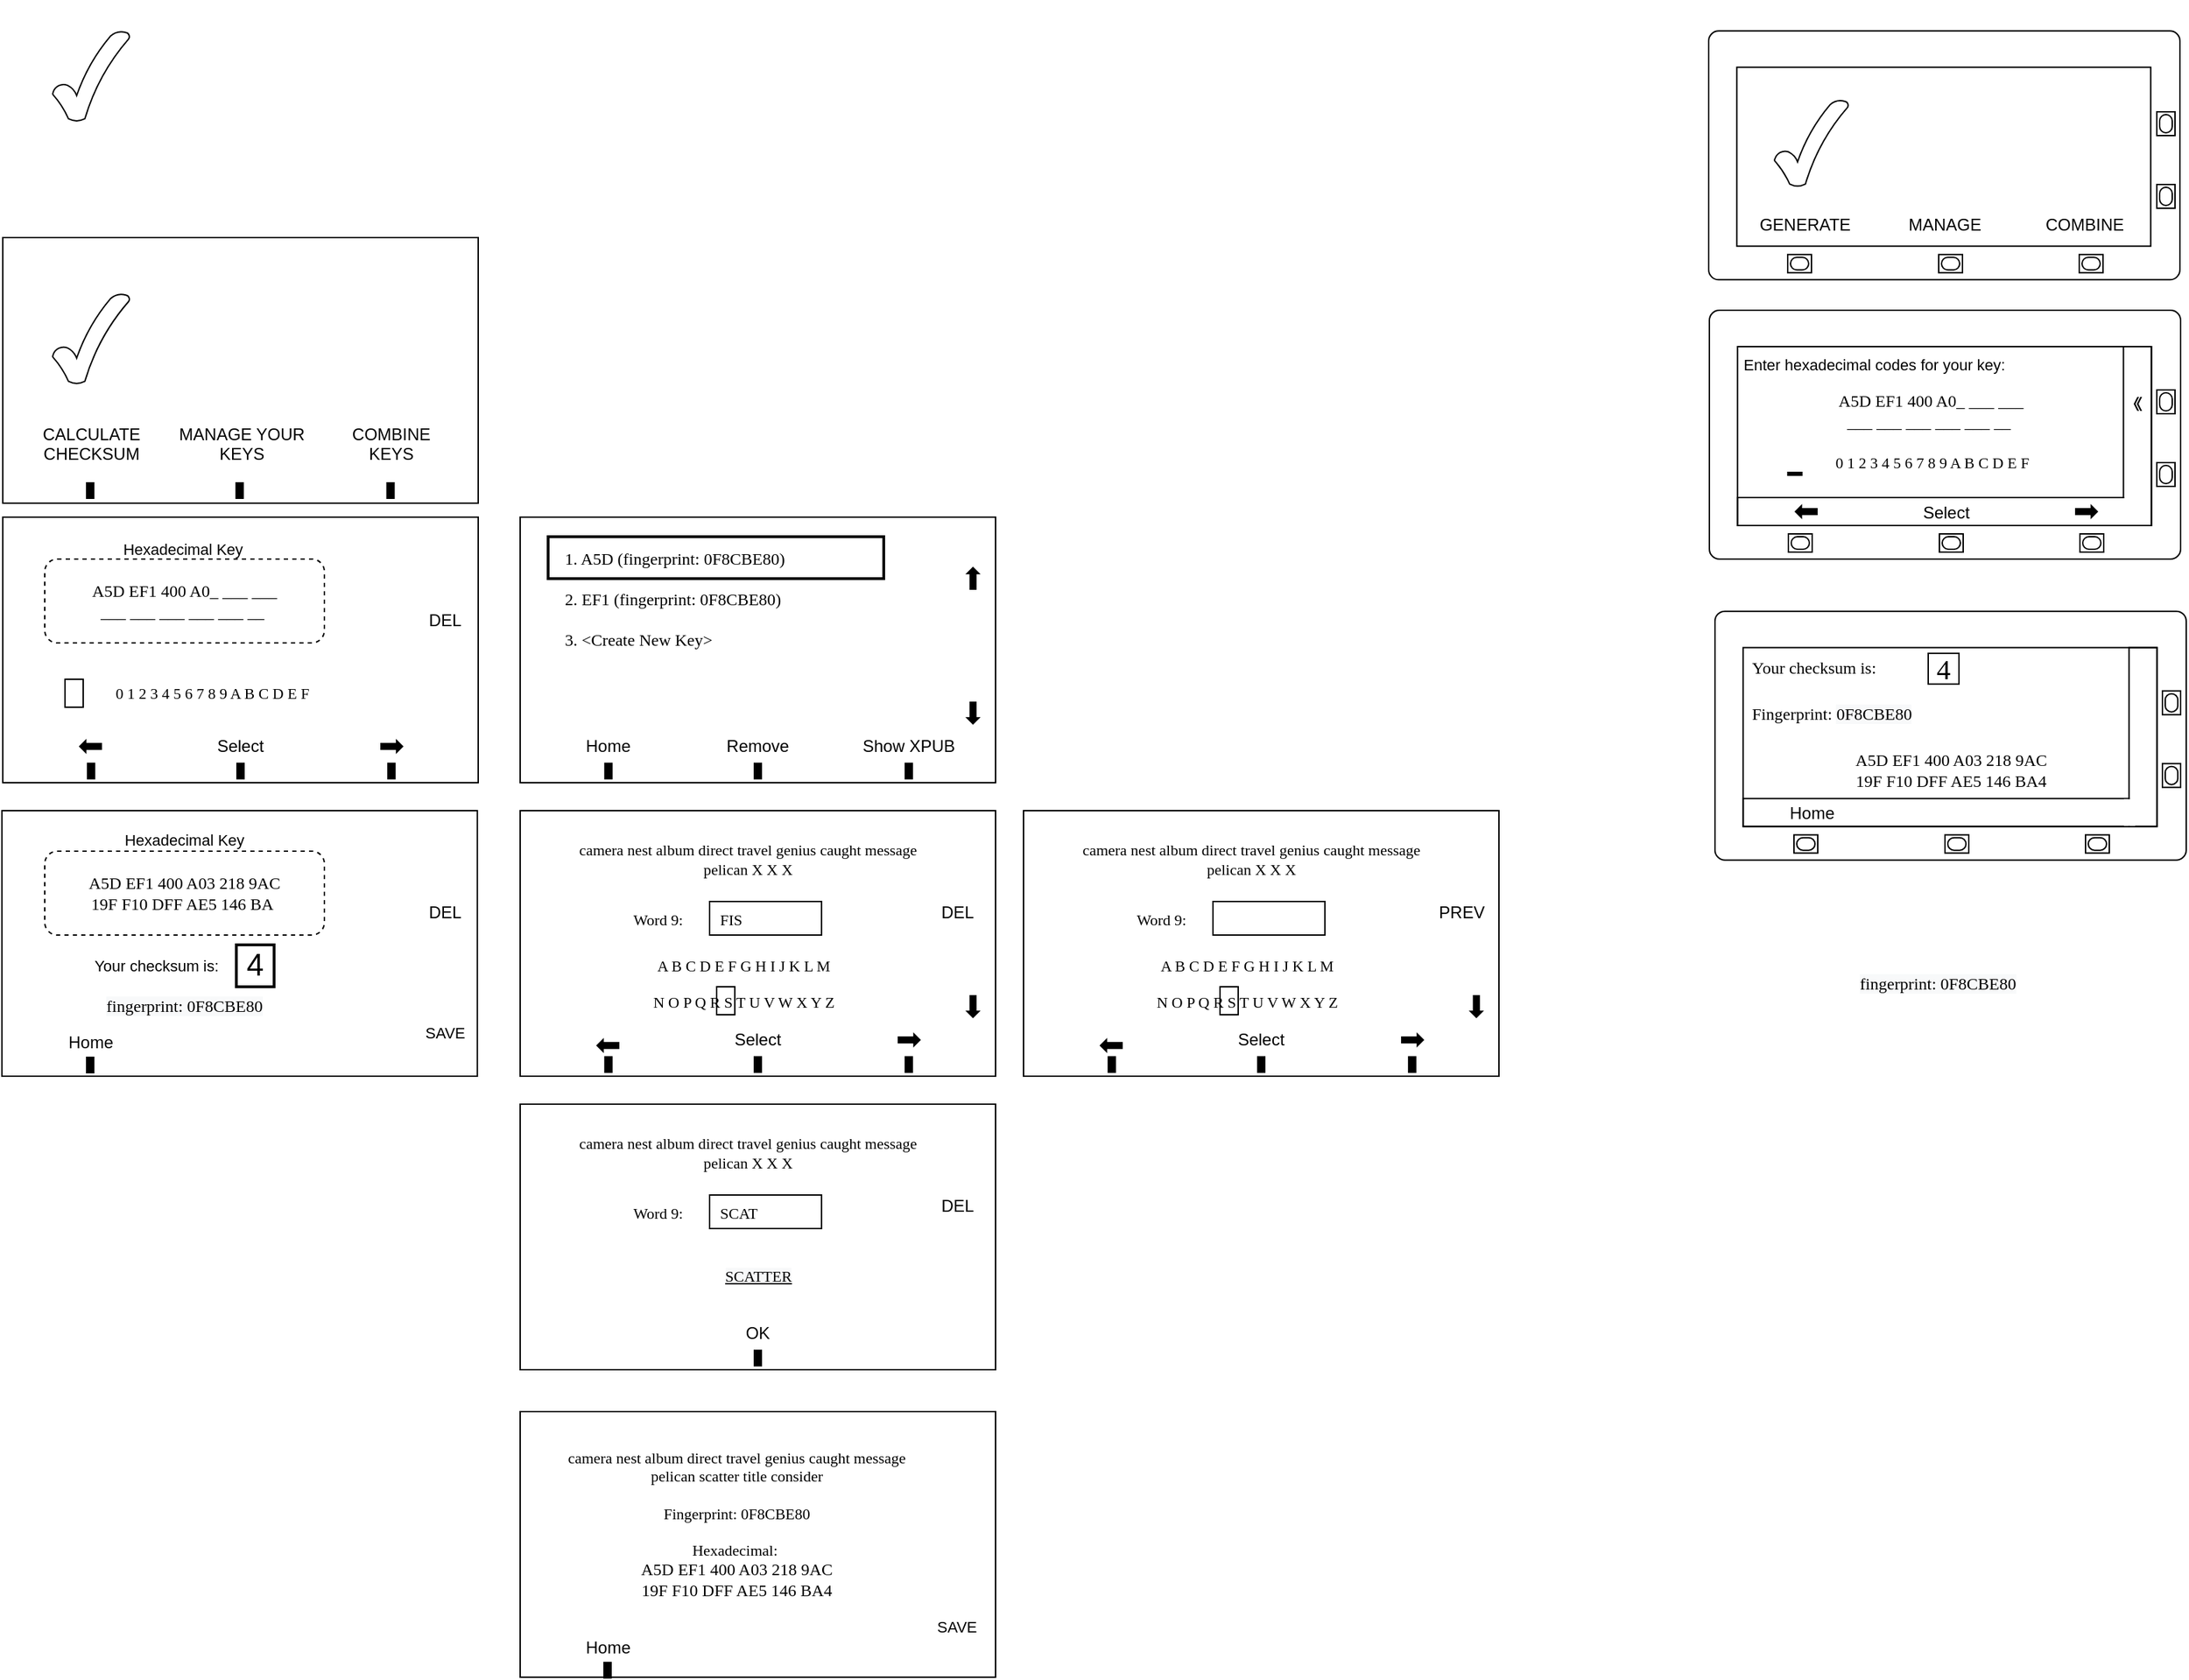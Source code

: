 <mxfile version="20.7.4" type="device"><diagram id="pQ3Oose6kuO3oIutG2Ip" name="Page-1"><mxGraphModel dx="1857" dy="1008" grid="1" gridSize="10" guides="1" tooltips="1" connect="1" arrows="1" fold="1" page="1" pageScale="1" pageWidth="583" pageHeight="827" math="0" shadow="0"><root><mxCell id="0"/><mxCell id="1" parent="0"/><mxCell id="To6Px1X_z_KQ3LCEp0oo-20" value="" style="rounded=1;whiteSpace=wrap;html=1;arcSize=4;" vertex="1" parent="1"><mxGeometry x="1280" y="32.14" width="337" height="178" as="geometry"/></mxCell><mxCell id="6KhDmPWLTsTapSG1UVUH-1" value="" style="rounded=0;whiteSpace=wrap;html=1;" parent="1" vertex="1"><mxGeometry x="60" y="180" width="340" height="190" as="geometry"/></mxCell><mxCell id="6KhDmPWLTsTapSG1UVUH-2" value="CALCULATE&lt;br&gt;CHECKSUM" style="shape=image;html=1;verticalAlign=top;verticalLabelPosition=bottom;labelBackgroundColor=#ffffff;imageAspect=0;aspect=fixed;image=https://cdn0.iconfinder.com/data/icons/evericons-24px-vol-2/24/hash-128.png" parent="1" vertex="1"><mxGeometry x="68.64" y="197.86" width="109" height="109" as="geometry"/></mxCell><mxCell id="6KhDmPWLTsTapSG1UVUH-3" value="" style="verticalLabelPosition=bottom;verticalAlign=top;html=1;shape=mxgraph.basic.tick" parent="1" vertex="1"><mxGeometry x="95.64" y="220" width="55" height="64.71" as="geometry"/></mxCell><mxCell id="6KhDmPWLTsTapSG1UVUH-7" value="MANAGE YOUR&#10;KEYS" style="shape=image;verticalLabelPosition=bottom;labelBackgroundColor=default;verticalAlign=top;aspect=fixed;imageAspect=0;image=https://vectorified.com/image/key-icon-vector-16.jpg;" parent="1" vertex="1"><mxGeometry x="177.64" y="200" width="106.86" height="106.86" as="geometry"/></mxCell><mxCell id="6KhDmPWLTsTapSG1UVUH-10" value="COMBINE&#10;KEYS" style="shape=image;verticalLabelPosition=bottom;labelBackgroundColor=default;verticalAlign=top;aspect=fixed;imageAspect=0;image=https://static.thenounproject.com/png/156599-200.png;clipPath=inset(3% 5.5% 7.5% 5%);" parent="1" vertex="1"><mxGeometry x="284.5" y="200" width="106.86" height="106.86" as="geometry"/></mxCell><mxCell id="6KhDmPWLTsTapSG1UVUH-13" value="" style="rounded=0;whiteSpace=wrap;html=1;" parent="1" vertex="1"><mxGeometry x="60" y="380" width="340" height="190" as="geometry"/></mxCell><mxCell id="6KhDmPWLTsTapSG1UVUH-18" value="A5D EF1 400 A0_ ___ ___ &lt;br style=&quot;font-size: 12px;&quot;&gt;___ ___ ___ ___ ___ __&amp;nbsp;" style="text;html=1;strokeColor=none;fillColor=none;align=center;verticalAlign=middle;whiteSpace=wrap;rounded=0;fontFamily=Roboto Mono;fontSource=https%3A%2F%2Ffonts.googleapis.com%2Fcss%3Ffamily%3DRoboto%2BMono;fontSize=12;" parent="1" vertex="1"><mxGeometry x="60" y="420" width="260" height="40" as="geometry"/></mxCell><mxCell id="6KhDmPWLTsTapSG1UVUH-19" value="Select" style="text;html=1;strokeColor=none;fillColor=none;align=center;verticalAlign=middle;whiteSpace=wrap;rounded=0;" parent="1" vertex="1"><mxGeometry x="210" y="536" width="40" height="16.67" as="geometry"/></mxCell><mxCell id="6KhDmPWLTsTapSG1UVUH-20" value="⬅" style="text;html=1;strokeColor=none;fillColor=none;align=center;verticalAlign=middle;whiteSpace=wrap;rounded=0;fontSize=22;" parent="1" vertex="1"><mxGeometry x="103.14" y="536" width="40" height="16.67" as="geometry"/></mxCell><mxCell id="6KhDmPWLTsTapSG1UVUH-21" value="&lt;span style=&quot;font-size: 22px;&quot;&gt;➡&lt;/span&gt;" style="text;html=1;strokeColor=none;fillColor=none;align=center;verticalAlign=middle;whiteSpace=wrap;rounded=0;fontSize=22;" parent="1" vertex="1"><mxGeometry x="317.93" y="536" width="40" height="16.67" as="geometry"/></mxCell><mxCell id="6KhDmPWLTsTapSG1UVUH-24" value="0 1 2 3 4 5 6 7 8 9 A B C D E F" style="text;html=1;strokeColor=none;fillColor=none;align=center;verticalAlign=middle;whiteSpace=wrap;rounded=0;fontFamily=Roboto Mono;fontSource=https%3A%2F%2Ffonts.googleapis.com%2Fcss%3Ffamily%3DRoboto%2BMono;fontSize=11;fillStyle=auto;glass=0;shadow=0;sketch=0;" parent="1" vertex="1"><mxGeometry x="60" y="490.51" width="300" height="30" as="geometry"/></mxCell><mxCell id="6KhDmPWLTsTapSG1UVUH-27" value="DEL" style="shape=image;verticalLabelPosition=bottom;labelBackgroundColor=default;verticalAlign=top;aspect=fixed;imageAspect=0;image=https://cdn.onlinewebfonts.com/svg/img_403494.png;" parent="1" vertex="1"><mxGeometry x="361.36" y="420" width="30" height="20.02" as="geometry"/></mxCell><mxCell id="6KhDmPWLTsTapSG1UVUH-35" value="" style="rounded=0;whiteSpace=wrap;html=1;fontFamily=Helvetica;fontSize=12;fillColor=none;" parent="1" vertex="1"><mxGeometry x="104.5" y="496" width="13" height="20" as="geometry"/></mxCell><mxCell id="6KhDmPWLTsTapSG1UVUH-37" value="" style="rounded=1;whiteSpace=wrap;html=1;shadow=0;glass=0;sketch=0;fillStyle=auto;strokeColor=default;fontFamily=Helvetica;fontSize=12;fillColor=none;dashed=1;" parent="1" vertex="1"><mxGeometry x="90" y="410" width="200" height="60" as="geometry"/></mxCell><mxCell id="6KhDmPWLTsTapSG1UVUH-40" value="" style="rounded=0;whiteSpace=wrap;html=1;shadow=0;glass=0;sketch=0;fillStyle=auto;strokeColor=default;strokeWidth=2;fontFamily=Helvetica;fontSize=12;fillColor=#000000;" parent="1" vertex="1"><mxGeometry x="121.14" y="556.67" width="4" height="10" as="geometry"/></mxCell><mxCell id="6KhDmPWLTsTapSG1UVUH-41" value="" style="rounded=0;whiteSpace=wrap;html=1;shadow=0;glass=0;sketch=0;fillStyle=auto;strokeColor=default;strokeWidth=2;fontFamily=Helvetica;fontSize=12;fillColor=#000000;" parent="1" vertex="1"><mxGeometry x="228" y="556.67" width="4" height="10" as="geometry"/></mxCell><mxCell id="6KhDmPWLTsTapSG1UVUH-42" value="" style="rounded=0;whiteSpace=wrap;html=1;shadow=0;glass=0;sketch=0;fillStyle=auto;strokeColor=default;strokeWidth=2;fontFamily=Helvetica;fontSize=12;fillColor=#000000;" parent="1" vertex="1"><mxGeometry x="335.93" y="556.67" width="4" height="10" as="geometry"/></mxCell><mxCell id="6KhDmPWLTsTapSG1UVUH-43" value="" style="rounded=0;whiteSpace=wrap;html=1;shadow=0;glass=0;sketch=0;fillStyle=auto;strokeColor=default;strokeWidth=2;fontFamily=Helvetica;fontSize=12;fillColor=#000000;" parent="1" vertex="1"><mxGeometry x="120.5" y="356" width="4" height="10" as="geometry"/></mxCell><mxCell id="6KhDmPWLTsTapSG1UVUH-44" value="" style="rounded=0;whiteSpace=wrap;html=1;shadow=0;glass=0;sketch=0;fillStyle=auto;strokeColor=default;strokeWidth=2;fontFamily=Helvetica;fontSize=12;fillColor=#000000;" parent="1" vertex="1"><mxGeometry x="227.36" y="356" width="4" height="10" as="geometry"/></mxCell><mxCell id="6KhDmPWLTsTapSG1UVUH-45" value="" style="rounded=0;whiteSpace=wrap;html=1;shadow=0;glass=0;sketch=0;fillStyle=auto;strokeColor=default;strokeWidth=2;fontFamily=Helvetica;fontSize=12;fillColor=#000000;" parent="1" vertex="1"><mxGeometry x="335.29" y="356" width="4" height="10" as="geometry"/></mxCell><mxCell id="6KhDmPWLTsTapSG1UVUH-46" value="" style="rounded=0;whiteSpace=wrap;html=1;container=0;" parent="1" vertex="1"><mxGeometry x="59.36" y="590" width="340" height="190" as="geometry"/></mxCell><mxCell id="6KhDmPWLTsTapSG1UVUH-47" value="A5D EF1 400 A03 218 9AC&lt;br style=&quot;font-size: 12px;&quot;&gt;19F F10 DFF AE5 146 BA&amp;nbsp;" style="text;html=1;strokeColor=none;fillColor=none;align=center;verticalAlign=middle;whiteSpace=wrap;rounded=0;fontFamily=Roboto Mono;fontSource=https%3A%2F%2Ffonts.googleapis.com%2Fcss%3Ffamily%3DRoboto%2BMono;fontSize=12;" parent="1" vertex="1"><mxGeometry x="60" y="629" width="260" height="40" as="geometry"/></mxCell><mxCell id="6KhDmPWLTsTapSG1UVUH-54" value="" style="rounded=1;whiteSpace=wrap;html=1;shadow=0;glass=0;sketch=0;fillStyle=auto;strokeColor=default;fontFamily=Helvetica;fontSize=12;fillColor=none;dashed=1;" parent="1" vertex="1"><mxGeometry x="90" y="619" width="200" height="60" as="geometry"/></mxCell><mxCell id="6KhDmPWLTsTapSG1UVUH-59" value="Your checksum is:" style="text;html=1;strokeColor=none;fillColor=none;align=center;verticalAlign=middle;whiteSpace=wrap;rounded=0;shadow=0;glass=0;sketch=0;fillStyle=auto;strokeWidth=2;fontFamily=Helvetica;fontSize=11;" parent="1" vertex="1"><mxGeometry x="117.18" y="687.5" width="105.5" height="27" as="geometry"/></mxCell><mxCell id="6KhDmPWLTsTapSG1UVUH-60" value="4" style="text;html=1;strokeColor=default;fillColor=none;align=center;verticalAlign=middle;whiteSpace=wrap;rounded=0;shadow=0;glass=0;sketch=0;fillStyle=auto;strokeWidth=2;fontFamily=Helvetica;fontSize=22;labelBorderColor=none;" parent="1" vertex="1"><mxGeometry x="227.04" y="686" width="27" height="30" as="geometry"/></mxCell><mxCell id="6KhDmPWLTsTapSG1UVUH-61" value="Hexadecimal Key" style="text;html=1;strokeColor=none;fillColor=none;align=center;verticalAlign=middle;whiteSpace=wrap;rounded=0;shadow=0;glass=0;labelBorderColor=none;sketch=0;fillStyle=auto;strokeWidth=2;fontFamily=Helvetica;fontSize=11;" parent="1" vertex="1"><mxGeometry x="117.18" y="392" width="144.36" height="22" as="geometry"/></mxCell><mxCell id="6KhDmPWLTsTapSG1UVUH-62" value="Hexadecimal Key" style="text;html=1;strokeColor=none;fillColor=none;align=center;verticalAlign=middle;whiteSpace=wrap;rounded=0;shadow=0;glass=0;labelBorderColor=none;sketch=0;fillStyle=auto;strokeWidth=2;fontFamily=Helvetica;fontSize=11;" parent="1" vertex="1"><mxGeometry x="117.82" y="600" width="144.36" height="22" as="geometry"/></mxCell><mxCell id="6KhDmPWLTsTapSG1UVUH-65" value="DEL" style="shape=image;verticalLabelPosition=bottom;labelBackgroundColor=default;verticalAlign=top;aspect=fixed;imageAspect=0;image=https://cdn.onlinewebfonts.com/svg/img_403494.png;" parent="1" vertex="1"><mxGeometry x="361.36" y="629" width="30" height="20.02" as="geometry"/></mxCell><mxCell id="6KhDmPWLTsTapSG1UVUH-66" value="SAVE" style="shape=image;html=1;verticalAlign=top;verticalLabelPosition=bottom;labelBackgroundColor=#ffffff;imageAspect=0;aspect=fixed;image=https://cdn1.iconfinder.com/data/icons/ionicons-outline-vol-2/512/save-outline-128.png;shadow=0;fontFamily=Helvetica;fontSize=11;fontColor=default;align=center;strokeColor=#000000;strokeWidth=2;fillColor=none;sketch=0;fillStyle=auto;" parent="1" vertex="1"><mxGeometry x="360" y="705" width="31.36" height="31.36" as="geometry"/></mxCell><mxCell id="6KhDmPWLTsTapSG1UVUH-67" value="" style="rounded=0;whiteSpace=wrap;html=1;" parent="1" vertex="1"><mxGeometry x="430" y="380" width="340" height="190" as="geometry"/></mxCell><mxCell id="6KhDmPWLTsTapSG1UVUH-68" value="Remove" style="text;html=1;strokeColor=none;fillColor=none;align=center;verticalAlign=middle;whiteSpace=wrap;rounded=0;" parent="1" vertex="1"><mxGeometry x="580" y="536" width="40" height="16.67" as="geometry"/></mxCell><mxCell id="6KhDmPWLTsTapSG1UVUH-69" value="Home" style="text;html=1;strokeColor=none;fillColor=none;align=center;verticalAlign=middle;whiteSpace=wrap;rounded=0;fontSize=12;" parent="1" vertex="1"><mxGeometry x="473.14" y="536" width="40" height="16.67" as="geometry"/></mxCell><mxCell id="6KhDmPWLTsTapSG1UVUH-70" value="Show XPUB" style="text;html=1;strokeColor=none;fillColor=none;align=center;verticalAlign=bottom;whiteSpace=wrap;rounded=0;fontSize=12;" parent="1" vertex="1"><mxGeometry x="673" y="520" width="70" height="32.67" as="geometry"/></mxCell><mxCell id="6KhDmPWLTsTapSG1UVUH-71" value="" style="rounded=0;whiteSpace=wrap;html=1;shadow=0;glass=0;sketch=0;fillStyle=auto;strokeColor=default;strokeWidth=2;fontFamily=Helvetica;fontSize=12;fillColor=#000000;" parent="1" vertex="1"><mxGeometry x="491.14" y="556.67" width="4" height="10" as="geometry"/></mxCell><mxCell id="6KhDmPWLTsTapSG1UVUH-72" value="" style="rounded=0;whiteSpace=wrap;html=1;shadow=0;glass=0;sketch=0;fillStyle=auto;strokeColor=default;strokeWidth=2;fontFamily=Helvetica;fontSize=12;fillColor=#000000;" parent="1" vertex="1"><mxGeometry x="598" y="556.67" width="4" height="10" as="geometry"/></mxCell><mxCell id="6KhDmPWLTsTapSG1UVUH-73" value="" style="rounded=0;whiteSpace=wrap;html=1;shadow=0;glass=0;sketch=0;fillStyle=auto;strokeColor=default;strokeWidth=2;fontFamily=Helvetica;fontSize=12;fillColor=#000000;" parent="1" vertex="1"><mxGeometry x="705.93" y="556.67" width="4" height="10" as="geometry"/></mxCell><mxCell id="6KhDmPWLTsTapSG1UVUH-74" value="1. A5D (fingerprint: 0F8CBE80)&lt;br&gt;&lt;br&gt;2. EF1 (fingerprint: 0F8CBE80)&lt;br&gt;&lt;br&gt;3. &amp;lt;Create New Key&amp;gt;" style="text;html=1;strokeColor=none;fillColor=none;align=left;verticalAlign=top;whiteSpace=wrap;rounded=0;fontFamily=Roboto Mono;fontSource=https%3A%2F%2Ffonts.googleapis.com%2Fcss%3Ffamily%3DRoboto%2BMono;fontSize=12;" parent="1" vertex="1"><mxGeometry x="460" y="396" width="234.07" height="130" as="geometry"/></mxCell><mxCell id="6KhDmPWLTsTapSG1UVUH-76" value="" style="rounded=0;whiteSpace=wrap;html=1;shadow=0;glass=0;labelBorderColor=none;sketch=0;fillStyle=auto;strokeColor=#000000;strokeWidth=2;fontFamily=Helvetica;fontSize=12;fillColor=none;" parent="1" vertex="1"><mxGeometry x="450" y="394" width="240" height="30" as="geometry"/></mxCell><mxCell id="6KhDmPWLTsTapSG1UVUH-77" value="⬆" style="text;html=1;strokeColor=none;fillColor=none;align=center;verticalAlign=middle;whiteSpace=wrap;rounded=0;fontSize=22;" parent="1" vertex="1"><mxGeometry x="740" y="410.02" width="27.93" height="30" as="geometry"/></mxCell><mxCell id="6KhDmPWLTsTapSG1UVUH-78" value="⬇" style="text;html=1;strokeColor=none;fillColor=none;align=center;verticalAlign=middle;whiteSpace=wrap;rounded=0;fontSize=22;" parent="1" vertex="1"><mxGeometry x="740" y="506" width="27.93" height="30" as="geometry"/></mxCell><mxCell id="6KhDmPWLTsTapSG1UVUH-80" value="" style="rounded=0;whiteSpace=wrap;html=1;shadow=0;glass=0;sketch=0;fillStyle=auto;strokeColor=default;strokeWidth=2;fontFamily=Helvetica;fontSize=12;fillColor=#000000;" parent="1" vertex="1"><mxGeometry x="120.5" y="767" width="4" height="10" as="geometry"/></mxCell><mxCell id="6KhDmPWLTsTapSG1UVUH-81" value="Home" style="text;html=1;strokeColor=none;fillColor=none;align=center;verticalAlign=middle;whiteSpace=wrap;rounded=0;" parent="1" vertex="1"><mxGeometry x="103.14" y="747.33" width="40" height="16.67" as="geometry"/></mxCell><mxCell id="6KhDmPWLTsTapSG1UVUH-86" value="" style="rounded=0;whiteSpace=wrap;html=1;" parent="1" vertex="1"><mxGeometry x="430" y="590" width="340" height="190" as="geometry"/></mxCell><mxCell id="6KhDmPWLTsTapSG1UVUH-87" value="Select" style="text;html=1;strokeColor=none;fillColor=none;align=center;verticalAlign=middle;whiteSpace=wrap;rounded=0;" parent="1" vertex="1"><mxGeometry x="580" y="746" width="40" height="16.67" as="geometry"/></mxCell><mxCell id="6KhDmPWLTsTapSG1UVUH-90" value="" style="rounded=0;whiteSpace=wrap;html=1;shadow=0;glass=0;sketch=0;fillStyle=auto;strokeColor=default;strokeWidth=2;fontFamily=Helvetica;fontSize=12;fillColor=#000000;" parent="1" vertex="1"><mxGeometry x="491.14" y="766.67" width="4" height="10" as="geometry"/></mxCell><mxCell id="6KhDmPWLTsTapSG1UVUH-91" value="" style="rounded=0;whiteSpace=wrap;html=1;shadow=0;glass=0;sketch=0;fillStyle=auto;strokeColor=default;strokeWidth=2;fontFamily=Helvetica;fontSize=12;fillColor=#000000;" parent="1" vertex="1"><mxGeometry x="598" y="766.67" width="4" height="10" as="geometry"/></mxCell><mxCell id="6KhDmPWLTsTapSG1UVUH-92" value="" style="rounded=0;whiteSpace=wrap;html=1;shadow=0;glass=0;sketch=0;fillStyle=auto;strokeColor=default;strokeWidth=2;fontFamily=Helvetica;fontSize=12;fillColor=#000000;" parent="1" vertex="1"><mxGeometry x="705.93" y="766.67" width="4" height="10" as="geometry"/></mxCell><mxCell id="6KhDmPWLTsTapSG1UVUH-96" value="⬇" style="text;html=1;strokeColor=none;fillColor=none;align=center;verticalAlign=middle;whiteSpace=wrap;rounded=0;fontSize=22;" parent="1" vertex="1"><mxGeometry x="740" y="716" width="27.93" height="30" as="geometry"/></mxCell><mxCell id="6KhDmPWLTsTapSG1UVUH-97" value="A B C D E F G H I J K L M&lt;br&gt;&lt;br&gt;N O P Q R S T U V W X Y Z" style="text;html=1;strokeColor=none;fillColor=none;align=center;verticalAlign=middle;whiteSpace=wrap;rounded=0;fontFamily=Roboto Mono;fontSource=https%3A%2F%2Ffonts.googleapis.com%2Fcss%3Ffamily%3DRoboto%2BMono;fontSize=11;fillStyle=auto;glass=0;shadow=0;sketch=0;" parent="1" vertex="1"><mxGeometry x="440" y="699" width="300" height="30" as="geometry"/></mxCell><mxCell id="6KhDmPWLTsTapSG1UVUH-98" value="" style="rounded=0;whiteSpace=wrap;html=1;fontFamily=Helvetica;fontSize=12;fillColor=none;" parent="1" vertex="1"><mxGeometry x="570.53" y="716" width="13" height="20" as="geometry"/></mxCell><mxCell id="6KhDmPWLTsTapSG1UVUH-99" value="⬅" style="text;html=1;strokeColor=none;fillColor=none;align=center;verticalAlign=middle;whiteSpace=wrap;rounded=0;fontSize=22;" parent="1" vertex="1"><mxGeometry x="473.14" y="750" width="40" height="16.67" as="geometry"/></mxCell><mxCell id="6KhDmPWLTsTapSG1UVUH-101" value="&lt;span style=&quot;font-size: 22px;&quot;&gt;➡&lt;/span&gt;" style="text;html=1;strokeColor=none;fillColor=none;align=center;verticalAlign=middle;whiteSpace=wrap;rounded=0;fontSize=22;" parent="1" vertex="1"><mxGeometry x="687.93" y="746" width="40" height="16.67" as="geometry"/></mxCell><mxCell id="6KhDmPWLTsTapSG1UVUH-102" value="Word 9:" style="text;html=1;strokeColor=none;fillColor=none;align=left;verticalAlign=top;whiteSpace=wrap;rounded=0;shadow=0;glass=0;labelBorderColor=none;sketch=0;fillStyle=auto;strokeWidth=2;fontFamily=Roboto Mono;fontSize=11;fontSource=https%3A%2F%2Ffonts.googleapis.com%2Fcss%3Ffamily%3DRoboto%2BMono;" parent="1" vertex="1"><mxGeometry x="508.52" y="655" width="80.07" height="24" as="geometry"/></mxCell><mxCell id="6KhDmPWLTsTapSG1UVUH-105" value="FIS" style="text;html=1;strokeColor=default;fillColor=none;align=left;verticalAlign=top;whiteSpace=wrap;rounded=0;shadow=0;glass=0;labelBorderColor=none;sketch=0;fillStyle=auto;strokeWidth=1;fontFamily=Roboto Mono;fontSize=11;fontSource=https%3A%2F%2Ffonts.googleapis.com%2Fcss%3Ffamily%3DRoboto%2BMono;spacing=2;spacingLeft=6;" parent="1" vertex="1"><mxGeometry x="565.48" y="655" width="80.07" height="24" as="geometry"/></mxCell><mxCell id="6KhDmPWLTsTapSG1UVUH-106" value="camera nest album direct travel genius caught message pelican X X X" style="text;html=1;strokeColor=none;fillColor=none;align=center;verticalAlign=middle;whiteSpace=wrap;rounded=0;shadow=0;glass=0;labelBorderColor=none;sketch=0;fillStyle=auto;strokeWidth=1;fontFamily=Roboto Mono;fontSource=https%3A%2F%2Ffonts.googleapis.com%2Fcss%3Ffamily%3DRoboto%2BMono;fontSize=11;" parent="1" vertex="1"><mxGeometry x="457.93" y="610" width="270" height="30" as="geometry"/></mxCell><mxCell id="6KhDmPWLTsTapSG1UVUH-108" value="DEL" style="shape=image;verticalLabelPosition=bottom;labelBackgroundColor=default;verticalAlign=top;aspect=fixed;imageAspect=0;image=https://cdn.onlinewebfonts.com/svg/img_403494.png;" parent="1" vertex="1"><mxGeometry x="727.93" y="629" width="30" height="20.02" as="geometry"/></mxCell><mxCell id="6KhDmPWLTsTapSG1UVUH-109" value="" style="rounded=0;whiteSpace=wrap;html=1;" parent="1" vertex="1"><mxGeometry x="790" y="590" width="340" height="190" as="geometry"/></mxCell><mxCell id="6KhDmPWLTsTapSG1UVUH-110" value="Select" style="text;html=1;strokeColor=none;fillColor=none;align=center;verticalAlign=middle;whiteSpace=wrap;rounded=0;" parent="1" vertex="1"><mxGeometry x="940" y="746" width="40" height="16.67" as="geometry"/></mxCell><mxCell id="6KhDmPWLTsTapSG1UVUH-111" value="" style="rounded=0;whiteSpace=wrap;html=1;shadow=0;glass=0;sketch=0;fillStyle=auto;strokeColor=default;strokeWidth=2;fontFamily=Helvetica;fontSize=12;fillColor=#000000;" parent="1" vertex="1"><mxGeometry x="851.14" y="766.67" width="4" height="10" as="geometry"/></mxCell><mxCell id="6KhDmPWLTsTapSG1UVUH-112" value="" style="rounded=0;whiteSpace=wrap;html=1;shadow=0;glass=0;sketch=0;fillStyle=auto;strokeColor=default;strokeWidth=2;fontFamily=Helvetica;fontSize=12;fillColor=#000000;" parent="1" vertex="1"><mxGeometry x="958" y="766.67" width="4" height="10" as="geometry"/></mxCell><mxCell id="6KhDmPWLTsTapSG1UVUH-113" value="" style="rounded=0;whiteSpace=wrap;html=1;shadow=0;glass=0;sketch=0;fillStyle=auto;strokeColor=default;strokeWidth=2;fontFamily=Helvetica;fontSize=12;fillColor=#000000;" parent="1" vertex="1"><mxGeometry x="1065.93" y="766.67" width="4" height="10" as="geometry"/></mxCell><mxCell id="6KhDmPWLTsTapSG1UVUH-114" value="⬇" style="text;html=1;strokeColor=none;fillColor=none;align=center;verticalAlign=middle;whiteSpace=wrap;rounded=0;fontSize=22;" parent="1" vertex="1"><mxGeometry x="1100" y="716" width="27.93" height="30" as="geometry"/></mxCell><mxCell id="6KhDmPWLTsTapSG1UVUH-115" value="A B C D E F G H I J K L M&lt;br&gt;&lt;br&gt;N O P Q R S T U V W X Y Z" style="text;html=1;strokeColor=none;fillColor=none;align=center;verticalAlign=middle;whiteSpace=wrap;rounded=0;fontFamily=Roboto Mono;fontSource=https%3A%2F%2Ffonts.googleapis.com%2Fcss%3Ffamily%3DRoboto%2BMono;fontSize=11;fillStyle=auto;glass=0;shadow=0;sketch=0;" parent="1" vertex="1"><mxGeometry x="800" y="699" width="300" height="30" as="geometry"/></mxCell><mxCell id="6KhDmPWLTsTapSG1UVUH-116" value="" style="rounded=0;whiteSpace=wrap;html=1;fontFamily=Helvetica;fontSize=12;fillColor=none;" parent="1" vertex="1"><mxGeometry x="930.53" y="716" width="13" height="20" as="geometry"/></mxCell><mxCell id="6KhDmPWLTsTapSG1UVUH-117" value="⬅" style="text;html=1;strokeColor=none;fillColor=none;align=center;verticalAlign=middle;whiteSpace=wrap;rounded=0;fontSize=22;" parent="1" vertex="1"><mxGeometry x="833.14" y="750" width="40" height="16.67" as="geometry"/></mxCell><mxCell id="6KhDmPWLTsTapSG1UVUH-118" value="&lt;span style=&quot;font-size: 22px;&quot;&gt;➡&lt;/span&gt;" style="text;html=1;strokeColor=none;fillColor=none;align=center;verticalAlign=middle;whiteSpace=wrap;rounded=0;fontSize=22;" parent="1" vertex="1"><mxGeometry x="1047.93" y="746" width="40" height="16.67" as="geometry"/></mxCell><mxCell id="6KhDmPWLTsTapSG1UVUH-119" value="Word 9:" style="text;html=1;strokeColor=none;fillColor=none;align=left;verticalAlign=top;whiteSpace=wrap;rounded=0;shadow=0;glass=0;labelBorderColor=none;sketch=0;fillStyle=auto;strokeWidth=2;fontFamily=Roboto Mono;fontSize=11;fontSource=https%3A%2F%2Ffonts.googleapis.com%2Fcss%3Ffamily%3DRoboto%2BMono;" parent="1" vertex="1"><mxGeometry x="868.52" y="655" width="80.07" height="24" as="geometry"/></mxCell><mxCell id="6KhDmPWLTsTapSG1UVUH-120" value="" style="text;html=1;strokeColor=default;fillColor=none;align=left;verticalAlign=top;whiteSpace=wrap;rounded=0;shadow=0;glass=0;labelBorderColor=none;sketch=0;fillStyle=auto;strokeWidth=1;fontFamily=Roboto Mono;fontSize=11;fontSource=https%3A%2F%2Ffonts.googleapis.com%2Fcss%3Ffamily%3DRoboto%2BMono;spacing=2;spacingLeft=6;" parent="1" vertex="1"><mxGeometry x="925.48" y="655" width="80.07" height="24" as="geometry"/></mxCell><mxCell id="6KhDmPWLTsTapSG1UVUH-121" value="camera nest album direct travel genius caught message pelican X X X" style="text;html=1;strokeColor=none;fillColor=none;align=center;verticalAlign=middle;whiteSpace=wrap;rounded=0;shadow=0;glass=0;labelBorderColor=none;sketch=0;fillStyle=auto;strokeWidth=1;fontFamily=Roboto Mono;fontSource=https%3A%2F%2Ffonts.googleapis.com%2Fcss%3Ffamily%3DRoboto%2BMono;fontSize=11;" parent="1" vertex="1"><mxGeometry x="817.93" y="610" width="270" height="30" as="geometry"/></mxCell><mxCell id="6KhDmPWLTsTapSG1UVUH-122" value="PREV" style="shape=image;html=1;verticalAlign=top;verticalLabelPosition=bottom;labelBackgroundColor=#ffffff;imageAspect=0;aspect=fixed;image=https://cdn1.iconfinder.com/data/icons/ionicons-sharp-vol-2/512/return-up-back-sharp-128.png;fontFamily=Helvetica;fontSize=12;fontColor=default;align=center;strokeColor=default;fillColor=default;" parent="1" vertex="1"><mxGeometry x="1087.93" y="629" width="30" height="20.02" as="geometry"/></mxCell><mxCell id="6KhDmPWLTsTapSG1UVUH-127" value="" style="rounded=0;whiteSpace=wrap;html=1;" parent="1" vertex="1"><mxGeometry x="430" y="800" width="340" height="190" as="geometry"/></mxCell><mxCell id="6KhDmPWLTsTapSG1UVUH-128" value="OK" style="text;html=1;strokeColor=none;fillColor=none;align=center;verticalAlign=middle;whiteSpace=wrap;rounded=0;" parent="1" vertex="1"><mxGeometry x="580" y="956" width="40" height="16.67" as="geometry"/></mxCell><mxCell id="6KhDmPWLTsTapSG1UVUH-130" value="" style="rounded=0;whiteSpace=wrap;html=1;shadow=0;glass=0;sketch=0;fillStyle=auto;strokeColor=default;strokeWidth=2;fontFamily=Helvetica;fontSize=12;fillColor=#000000;" parent="1" vertex="1"><mxGeometry x="598" y="976.67" width="4" height="10" as="geometry"/></mxCell><mxCell id="6KhDmPWLTsTapSG1UVUH-137" value="Word 9:" style="text;html=1;strokeColor=none;fillColor=none;align=left;verticalAlign=top;whiteSpace=wrap;rounded=0;shadow=0;glass=0;labelBorderColor=none;sketch=0;fillStyle=auto;strokeWidth=2;fontFamily=Roboto Mono;fontSize=11;fontSource=https%3A%2F%2Ffonts.googleapis.com%2Fcss%3Ffamily%3DRoboto%2BMono;" parent="1" vertex="1"><mxGeometry x="508.52" y="865" width="80.07" height="24" as="geometry"/></mxCell><mxCell id="6KhDmPWLTsTapSG1UVUH-138" value="SCAT" style="text;html=1;strokeColor=default;fillColor=none;align=left;verticalAlign=top;whiteSpace=wrap;rounded=0;shadow=0;glass=0;labelBorderColor=none;sketch=0;fillStyle=auto;strokeWidth=1;fontFamily=Roboto Mono;fontSize=11;fontSource=https%3A%2F%2Ffonts.googleapis.com%2Fcss%3Ffamily%3DRoboto%2BMono;spacing=2;spacingLeft=6;" parent="1" vertex="1"><mxGeometry x="565.48" y="865" width="80.07" height="24" as="geometry"/></mxCell><mxCell id="6KhDmPWLTsTapSG1UVUH-139" value="camera nest album direct travel genius caught message pelican X X X" style="text;html=1;strokeColor=none;fillColor=none;align=center;verticalAlign=middle;whiteSpace=wrap;rounded=0;shadow=0;glass=0;labelBorderColor=none;sketch=0;fillStyle=auto;strokeWidth=1;fontFamily=Roboto Mono;fontSource=https%3A%2F%2Ffonts.googleapis.com%2Fcss%3Ffamily%3DRoboto%2BMono;fontSize=11;" parent="1" vertex="1"><mxGeometry x="457.93" y="820" width="270" height="30" as="geometry"/></mxCell><mxCell id="6KhDmPWLTsTapSG1UVUH-140" value="DEL" style="shape=image;verticalLabelPosition=bottom;labelBackgroundColor=default;verticalAlign=top;aspect=fixed;imageAspect=0;image=https://cdn.onlinewebfonts.com/svg/img_403494.png;" parent="1" vertex="1"><mxGeometry x="727.93" y="839" width="30" height="20.02" as="geometry"/></mxCell><mxCell id="6KhDmPWLTsTapSG1UVUH-142" value="&lt;span style=&quot;color: rgb(0, 0, 0); font-family: &amp;quot;Roboto Mono&amp;quot;; font-size: 11px; font-style: normal; font-variant-ligatures: normal; font-variant-caps: normal; font-weight: 400; letter-spacing: normal; orphans: 2; text-indent: 0px; text-transform: none; widows: 2; word-spacing: 0px; -webkit-text-stroke-width: 0px; background-color: rgb(248, 249, 250); float: none; display: inline !important;&quot;&gt;SCATTER&lt;/span&gt;" style="text;whiteSpace=wrap;html=1;fontSize=9;fontFamily=Roboto Mono;align=center;fontStyle=4" parent="1" vertex="1"><mxGeometry x="567.74" y="910" width="64.52" height="31" as="geometry"/></mxCell><mxCell id="6KhDmPWLTsTapSG1UVUH-143" value="" style="rounded=0;whiteSpace=wrap;html=1;" parent="1" vertex="1"><mxGeometry x="430" y="1020" width="340" height="190" as="geometry"/></mxCell><mxCell id="6KhDmPWLTsTapSG1UVUH-148" value="camera nest album direct travel genius caught message pelican scatter title consider&lt;br&gt;&lt;br&gt;Fingerprint: 0F8CBE80&lt;br&gt;&lt;br&gt;Hexadecimal:&amp;nbsp;&lt;br&gt;&lt;span style=&quot;font-size: 12px;&quot;&gt;A5D EF1 400 A03 218 9AC&lt;/span&gt;&lt;br style=&quot;font-size: 12px;&quot;&gt;&lt;span style=&quot;font-size: 12px;&quot;&gt;19F F10 DFF AE5 146 BA4&lt;/span&gt;" style="text;html=1;strokeColor=none;fillColor=none;align=center;verticalAlign=top;whiteSpace=wrap;rounded=0;shadow=0;glass=0;labelBorderColor=none;sketch=0;fillStyle=auto;strokeWidth=1;fontFamily=Roboto Mono;fontSource=https%3A%2F%2Ffonts.googleapis.com%2Fcss%3Ffamily%3DRoboto%2BMono;fontSize=11;" parent="1" vertex="1"><mxGeometry x="450" y="1040.33" width="270" height="140" as="geometry"/></mxCell><mxCell id="6KhDmPWLTsTapSG1UVUH-151" value="SAVE" style="shape=image;html=1;verticalAlign=top;verticalLabelPosition=bottom;labelBackgroundColor=#ffffff;imageAspect=0;aspect=fixed;image=https://cdn1.iconfinder.com/data/icons/ionicons-outline-vol-2/512/save-outline-128.png;shadow=0;fontFamily=Helvetica;fontSize=11;fontColor=default;align=center;strokeColor=#000000;strokeWidth=2;fillColor=none;sketch=0;fillStyle=auto;" parent="1" vertex="1"><mxGeometry x="726.57" y="1130" width="31.36" height="31.36" as="geometry"/></mxCell><mxCell id="6KhDmPWLTsTapSG1UVUH-153" value="" style="rounded=0;whiteSpace=wrap;html=1;shadow=0;glass=0;sketch=0;fillStyle=auto;strokeColor=default;strokeWidth=2;fontFamily=Helvetica;fontSize=12;fillColor=#000000;" parent="1" vertex="1"><mxGeometry x="490.5" y="1200" width="4" height="10" as="geometry"/></mxCell><mxCell id="6KhDmPWLTsTapSG1UVUH-154" value="Home" style="text;html=1;strokeColor=none;fillColor=none;align=center;verticalAlign=middle;whiteSpace=wrap;rounded=0;" parent="1" vertex="1"><mxGeometry x="473.14" y="1180.33" width="40" height="16.67" as="geometry"/></mxCell><mxCell id="6KhDmPWLTsTapSG1UVUH-156" value="&lt;span style=&quot;color: rgb(0, 0, 0); font-family: &amp;quot;Roboto Mono&amp;quot;; font-size: 12px; font-style: normal; font-variant-ligatures: normal; font-variant-caps: normal; font-weight: 400; letter-spacing: normal; orphans: 2; text-indent: 0px; text-transform: none; widows: 2; word-spacing: 0px; -webkit-text-stroke-width: 0px; background-color: rgb(248, 249, 250); text-decoration-thickness: initial; text-decoration-style: initial; text-decoration-color: initial; float: none; display: inline !important;&quot;&gt;fingerprint: 0F8CBE80&lt;/span&gt;" style="text;whiteSpace=wrap;html=1;fontSize=9;fontFamily=Roboto Mono;align=center;verticalAlign=middle;" parent="1" vertex="1"><mxGeometry x="100" y="716" width="180" height="28" as="geometry"/></mxCell><mxCell id="To6Px1X_z_KQ3LCEp0oo-1" value="" style="shape=image;html=1;verticalAlign=top;verticalLabelPosition=bottom;labelBackgroundColor=#ffffff;imageAspect=0;aspect=fixed;image=https://cdn0.iconfinder.com/data/icons/evericons-24px-vol-2/24/hash-128.png" vertex="1" parent="1"><mxGeometry x="68.64" y="10" width="109" height="109" as="geometry"/></mxCell><mxCell id="To6Px1X_z_KQ3LCEp0oo-2" value="" style="verticalLabelPosition=bottom;verticalAlign=top;html=1;shape=mxgraph.basic.tick" vertex="1" parent="1"><mxGeometry x="95.64" y="32.14" width="55" height="64.71" as="geometry"/></mxCell><mxCell id="To6Px1X_z_KQ3LCEp0oo-3" value="" style="shape=image;verticalLabelPosition=bottom;labelBackgroundColor=default;verticalAlign=top;aspect=fixed;imageAspect=0;image=https://vectorified.com/image/key-icon-vector-16.jpg;imageBackground=default;" vertex="1" parent="1"><mxGeometry x="177.64" y="12.14" width="106.86" height="106.86" as="geometry"/></mxCell><mxCell id="To6Px1X_z_KQ3LCEp0oo-4" value="" style="shape=image;verticalLabelPosition=bottom;labelBackgroundColor=default;verticalAlign=top;aspect=fixed;imageAspect=0;image=https://static.thenounproject.com/png/156599-200.png;clipPath=inset(3% 5.5% 7.5% 5%);" vertex="1" parent="1"><mxGeometry x="284.5" y="12.14" width="106.86" height="106.86" as="geometry"/></mxCell><mxCell id="To6Px1X_z_KQ3LCEp0oo-5" value="" style="rounded=0;whiteSpace=wrap;html=1;" vertex="1" parent="1"><mxGeometry x="1300.14" y="58.14" width="296" height="128" as="geometry"/></mxCell><mxCell id="To6Px1X_z_KQ3LCEp0oo-11" value="" style="group" vertex="1" connectable="0" parent="1"><mxGeometry x="1336.5" y="192.14" width="17" height="13" as="geometry"/></mxCell><mxCell id="To6Px1X_z_KQ3LCEp0oo-10" value="" style="rounded=0;whiteSpace=wrap;html=1;" vertex="1" parent="To6Px1X_z_KQ3LCEp0oo-11"><mxGeometry width="17" height="13" as="geometry"/></mxCell><mxCell id="To6Px1X_z_KQ3LCEp0oo-9" value="" style="rounded=1;whiteSpace=wrap;html=1;arcSize=50;" vertex="1" parent="To6Px1X_z_KQ3LCEp0oo-11"><mxGeometry x="2" y="2" width="13" height="9" as="geometry"/></mxCell><mxCell id="To6Px1X_z_KQ3LCEp0oo-12" value="" style="group" vertex="1" connectable="0" parent="1"><mxGeometry x="1444.5" y="192.14" width="17" height="13" as="geometry"/></mxCell><mxCell id="To6Px1X_z_KQ3LCEp0oo-13" value="" style="rounded=0;whiteSpace=wrap;html=1;" vertex="1" parent="To6Px1X_z_KQ3LCEp0oo-12"><mxGeometry width="17" height="13" as="geometry"/></mxCell><mxCell id="To6Px1X_z_KQ3LCEp0oo-14" value="" style="rounded=1;whiteSpace=wrap;html=1;arcSize=50;" vertex="1" parent="To6Px1X_z_KQ3LCEp0oo-12"><mxGeometry x="2" y="2" width="13" height="9" as="geometry"/></mxCell><mxCell id="To6Px1X_z_KQ3LCEp0oo-17" value="" style="group" vertex="1" connectable="0" parent="1"><mxGeometry x="1545" y="192.14" width="17" height="13" as="geometry"/></mxCell><mxCell id="To6Px1X_z_KQ3LCEp0oo-18" value="" style="rounded=0;whiteSpace=wrap;html=1;" vertex="1" parent="To6Px1X_z_KQ3LCEp0oo-17"><mxGeometry width="17" height="13" as="geometry"/></mxCell><mxCell id="To6Px1X_z_KQ3LCEp0oo-19" value="" style="rounded=1;whiteSpace=wrap;html=1;arcSize=50;" vertex="1" parent="To6Px1X_z_KQ3LCEp0oo-17"><mxGeometry x="2" y="2" width="13" height="9" as="geometry"/></mxCell><mxCell id="To6Px1X_z_KQ3LCEp0oo-34" value="" style="shape=image;verticalLabelPosition=bottom;labelBackgroundColor=default;verticalAlign=top;aspect=fixed;imageAspect=0;image=https://vectorified.com/image/key-icon-vector-16.jpg;imageBackground=default;imageBorder=none;strokeColor=none;" vertex="1" parent="1"><mxGeometry x="1400" y="60.14" width="96" height="96" as="geometry"/></mxCell><mxCell id="To6Px1X_z_KQ3LCEp0oo-35" value="" style="shape=image;verticalLabelPosition=bottom;labelBackgroundColor=default;verticalAlign=top;aspect=fixed;imageAspect=0;image=https://static.thenounproject.com/png/156599-200.png;clipPath=inset(3% 5.5% 7.5% 5%);imageBorder=none;strokeColor=none;" vertex="1" parent="1"><mxGeometry x="1499.174" y="60.14" width="96" height="96" as="geometry"/></mxCell><mxCell id="To6Px1X_z_KQ3LCEp0oo-37" value="" style="group;aspect=fixed;strokeColor=none;" vertex="1" connectable="0" parent="1"><mxGeometry x="1301.14" y="60.14" width="96" height="96" as="geometry"/></mxCell><mxCell id="To6Px1X_z_KQ3LCEp0oo-32" value="" style="shape=image;html=1;verticalAlign=top;verticalLabelPosition=bottom;labelBackgroundColor=#ffffff;imageAspect=0;aspect=fixed;image=https://cdn0.iconfinder.com/data/icons/evericons-24px-vol-2/24/hash-128.png" vertex="1" parent="To6Px1X_z_KQ3LCEp0oo-37"><mxGeometry width="92.307" height="92.307" as="geometry"/></mxCell><mxCell id="To6Px1X_z_KQ3LCEp0oo-33" value="" style="verticalLabelPosition=bottom;verticalAlign=top;html=1;shape=mxgraph.basic.tick" vertex="1" parent="To6Px1X_z_KQ3LCEp0oo-37"><mxGeometry x="25.92" y="21.255" width="52.801" height="62.122" as="geometry"/></mxCell><mxCell id="To6Px1X_z_KQ3LCEp0oo-38" value="GENERATE" style="text;html=1;strokeColor=none;fillColor=none;align=center;verticalAlign=middle;whiteSpace=wrap;rounded=0;" vertex="1" parent="1"><mxGeometry x="1300.14" y="156.14" width="98" height="30" as="geometry"/></mxCell><mxCell id="To6Px1X_z_KQ3LCEp0oo-39" value="MANAGE" style="text;html=1;strokeColor=none;fillColor=none;align=center;verticalAlign=middle;whiteSpace=wrap;rounded=0;" vertex="1" parent="1"><mxGeometry x="1400" y="156.14" width="98" height="30" as="geometry"/></mxCell><mxCell id="To6Px1X_z_KQ3LCEp0oo-40" value="COMBINE" style="text;html=1;strokeColor=none;fillColor=none;align=center;verticalAlign=middle;whiteSpace=wrap;rounded=0;" vertex="1" parent="1"><mxGeometry x="1500.43" y="156.14" width="98" height="30" as="geometry"/></mxCell><mxCell id="To6Px1X_z_KQ3LCEp0oo-66" value="" style="rounded=1;whiteSpace=wrap;html=1;arcSize=4;" vertex="1" parent="1"><mxGeometry x="1280.5" y="232" width="337" height="178" as="geometry"/></mxCell><mxCell id="To6Px1X_z_KQ3LCEp0oo-67" value="" style="rounded=0;whiteSpace=wrap;html=1;" vertex="1" parent="1"><mxGeometry x="1300.64" y="258" width="296" height="128" as="geometry"/></mxCell><mxCell id="To6Px1X_z_KQ3LCEp0oo-68" value="" style="group" vertex="1" connectable="0" parent="1"><mxGeometry x="1337" y="392" width="17" height="13" as="geometry"/></mxCell><mxCell id="To6Px1X_z_KQ3LCEp0oo-69" value="" style="rounded=0;whiteSpace=wrap;html=1;" vertex="1" parent="To6Px1X_z_KQ3LCEp0oo-68"><mxGeometry width="17" height="13" as="geometry"/></mxCell><mxCell id="To6Px1X_z_KQ3LCEp0oo-70" value="" style="rounded=1;whiteSpace=wrap;html=1;arcSize=50;" vertex="1" parent="To6Px1X_z_KQ3LCEp0oo-68"><mxGeometry x="2" y="2" width="13" height="9" as="geometry"/></mxCell><mxCell id="To6Px1X_z_KQ3LCEp0oo-71" value="" style="group" vertex="1" connectable="0" parent="1"><mxGeometry x="1445" y="392" width="17" height="13" as="geometry"/></mxCell><mxCell id="To6Px1X_z_KQ3LCEp0oo-72" value="" style="rounded=0;whiteSpace=wrap;html=1;" vertex="1" parent="To6Px1X_z_KQ3LCEp0oo-71"><mxGeometry width="17" height="13" as="geometry"/></mxCell><mxCell id="To6Px1X_z_KQ3LCEp0oo-73" value="" style="rounded=1;whiteSpace=wrap;html=1;arcSize=50;" vertex="1" parent="To6Px1X_z_KQ3LCEp0oo-71"><mxGeometry x="2" y="2" width="13" height="9" as="geometry"/></mxCell><mxCell id="To6Px1X_z_KQ3LCEp0oo-74" value="" style="group" vertex="1" connectable="0" parent="1"><mxGeometry x="1545.5" y="392" width="17" height="13" as="geometry"/></mxCell><mxCell id="To6Px1X_z_KQ3LCEp0oo-75" value="" style="rounded=0;whiteSpace=wrap;html=1;" vertex="1" parent="To6Px1X_z_KQ3LCEp0oo-74"><mxGeometry width="17" height="13" as="geometry"/></mxCell><mxCell id="To6Px1X_z_KQ3LCEp0oo-76" value="" style="rounded=1;whiteSpace=wrap;html=1;arcSize=50;" vertex="1" parent="To6Px1X_z_KQ3LCEp0oo-74"><mxGeometry x="2" y="2" width="13" height="9" as="geometry"/></mxCell><mxCell id="To6Px1X_z_KQ3LCEp0oo-77" value="" style="group;rotation=90;" vertex="1" connectable="0" parent="1"><mxGeometry x="1598.5" y="343" width="17" height="13" as="geometry"/></mxCell><mxCell id="To6Px1X_z_KQ3LCEp0oo-78" value="" style="rounded=0;whiteSpace=wrap;html=1;rotation=90;" vertex="1" parent="To6Px1X_z_KQ3LCEp0oo-77"><mxGeometry width="17" height="13" as="geometry"/></mxCell><mxCell id="To6Px1X_z_KQ3LCEp0oo-79" value="" style="rounded=1;whiteSpace=wrap;html=1;arcSize=50;rotation=90;" vertex="1" parent="To6Px1X_z_KQ3LCEp0oo-77"><mxGeometry x="2" y="2" width="13" height="9" as="geometry"/></mxCell><mxCell id="To6Px1X_z_KQ3LCEp0oo-80" value="" style="group;rotation=90;" vertex="1" connectable="0" parent="1"><mxGeometry x="1598.5" y="291" width="17" height="13" as="geometry"/></mxCell><mxCell id="To6Px1X_z_KQ3LCEp0oo-81" value="" style="rounded=0;whiteSpace=wrap;html=1;rotation=90;" vertex="1" parent="To6Px1X_z_KQ3LCEp0oo-80"><mxGeometry width="17" height="13" as="geometry"/></mxCell><mxCell id="To6Px1X_z_KQ3LCEp0oo-82" value="" style="rounded=1;whiteSpace=wrap;html=1;arcSize=50;rotation=90;" vertex="1" parent="To6Px1X_z_KQ3LCEp0oo-80"><mxGeometry x="2" y="2" width="13" height="9" as="geometry"/></mxCell><mxCell id="To6Px1X_z_KQ3LCEp0oo-88" value="&lt;span style=&quot;font-size: 22px;&quot;&gt;⬅&lt;/span&gt;" style="text;html=1;strokeColor=none;fillColor=none;align=center;verticalAlign=top;whiteSpace=wrap;rounded=0;labelPosition=center;verticalLabelPosition=middle;" vertex="1" parent="1"><mxGeometry x="1300.64" y="356" width="98" height="30" as="geometry"/></mxCell><mxCell id="To6Px1X_z_KQ3LCEp0oo-89" value="Select" style="text;html=1;strokeColor=none;fillColor=none;align=center;verticalAlign=bottom;whiteSpace=wrap;rounded=0;labelPosition=center;verticalLabelPosition=middle;" vertex="1" parent="1"><mxGeometry x="1400.5" y="356" width="98" height="30" as="geometry"/></mxCell><mxCell id="To6Px1X_z_KQ3LCEp0oo-90" value="&lt;span style=&quot;font-size: 22px;&quot;&gt;➡&lt;/span&gt;" style="text;html=1;strokeColor=none;fillColor=none;align=center;verticalAlign=top;whiteSpace=wrap;rounded=0;labelPosition=center;verticalLabelPosition=middle;" vertex="1" parent="1"><mxGeometry x="1500.93" y="356" width="98" height="30" as="geometry"/></mxCell><mxCell id="To6Px1X_z_KQ3LCEp0oo-91" value="0 1 2 3 4 5 6 7 8 9 A B C D E F" style="text;html=1;strokeColor=none;fillColor=none;align=center;verticalAlign=middle;whiteSpace=wrap;rounded=0;fontFamily=Roboto Mono;fontSource=https%3A%2F%2Ffonts.googleapis.com%2Fcss%3Ffamily%3DRoboto%2BMono;fontSize=11;fillStyle=auto;glass=0;shadow=0;sketch=0;" vertex="1" parent="1"><mxGeometry x="1308.5" y="326" width="261.5" height="30" as="geometry"/></mxCell><mxCell id="To6Px1X_z_KQ3LCEp0oo-93" value="" style="rounded=0;whiteSpace=wrap;html=1;strokeColor=default;fillColor=#000000;" vertex="1" parent="1"><mxGeometry x="1336.64" y="348" width="10" height="2" as="geometry"/></mxCell><mxCell id="To6Px1X_z_KQ3LCEp0oo-95" value="A5D EF1 400 A0_ ___ ___ &lt;br style=&quot;font-size: 12px;&quot;&gt;___ ___ ___ ___ ___ __&amp;nbsp;" style="text;html=1;strokeColor=none;fillColor=none;align=center;verticalAlign=middle;whiteSpace=wrap;rounded=0;fontFamily=Roboto Mono;fontSource=https%3A%2F%2Ffonts.googleapis.com%2Fcss%3Ffamily%3DRoboto%2BMono;fontSize=12;" vertex="1" parent="1"><mxGeometry x="1308.64" y="283.5" width="260" height="40" as="geometry"/></mxCell><mxCell id="To6Px1X_z_KQ3LCEp0oo-97" value="" style="rounded=0;whiteSpace=wrap;html=1;strokeColor=default;fillColor=none;" vertex="1" parent="1"><mxGeometry x="1300.64" y="366" width="276" height="20" as="geometry"/></mxCell><mxCell id="To6Px1X_z_KQ3LCEp0oo-98" value="" style="rounded=0;whiteSpace=wrap;html=1;strokeColor=default;fillColor=none;" vertex="1" parent="1"><mxGeometry x="1576.64" y="258" width="20" height="128" as="geometry"/></mxCell><mxCell id="To6Px1X_z_KQ3LCEp0oo-100" value="" style="rounded=0;whiteSpace=wrap;html=1;strokeColor=none;fillColor=default;" vertex="1" parent="1"><mxGeometry x="1573" y="366.5" width="8" height="19" as="geometry"/></mxCell><mxCell id="To6Px1X_z_KQ3LCEp0oo-121" value="" style="group;rotation=90;" vertex="1" connectable="0" parent="1"><mxGeometry x="1598.5" y="144" width="17" height="13" as="geometry"/></mxCell><mxCell id="To6Px1X_z_KQ3LCEp0oo-122" value="" style="rounded=0;whiteSpace=wrap;html=1;rotation=90;" vertex="1" parent="To6Px1X_z_KQ3LCEp0oo-121"><mxGeometry width="17" height="13" as="geometry"/></mxCell><mxCell id="To6Px1X_z_KQ3LCEp0oo-123" value="" style="rounded=1;whiteSpace=wrap;html=1;arcSize=50;rotation=90;" vertex="1" parent="To6Px1X_z_KQ3LCEp0oo-121"><mxGeometry x="2" y="2" width="13" height="9" as="geometry"/></mxCell><mxCell id="To6Px1X_z_KQ3LCEp0oo-124" value="" style="group;rotation=90;" vertex="1" connectable="0" parent="1"><mxGeometry x="1598.5" y="92" width="17" height="13" as="geometry"/></mxCell><mxCell id="To6Px1X_z_KQ3LCEp0oo-125" value="" style="rounded=0;whiteSpace=wrap;html=1;rotation=90;" vertex="1" parent="To6Px1X_z_KQ3LCEp0oo-124"><mxGeometry width="17" height="13" as="geometry"/></mxCell><mxCell id="To6Px1X_z_KQ3LCEp0oo-126" value="" style="rounded=1;whiteSpace=wrap;html=1;arcSize=50;rotation=90;" vertex="1" parent="To6Px1X_z_KQ3LCEp0oo-124"><mxGeometry x="2" y="2" width="13" height="9" as="geometry"/></mxCell><mxCell id="To6Px1X_z_KQ3LCEp0oo-137" value="&lt;span style=&quot;font-size: 14px;&quot;&gt;《&lt;/span&gt;" style="rounded=0;whiteSpace=wrap;html=1;strokeColor=none;fontSize=14;fillColor=none;fontColor=default;labelBackgroundColor=none;verticalAlign=bottom;align=center;spacing=1;" vertex="1" parent="1"><mxGeometry x="1576.64" y="288.5" width="20" height="20" as="geometry"/></mxCell><mxCell id="To6Px1X_z_KQ3LCEp0oo-138" value="Enter hexadecimal codes for your key:" style="text;html=1;strokeColor=none;fillColor=none;align=left;verticalAlign=top;whiteSpace=wrap;rounded=0;fontFamily=Helvetica;fontSize=11;spacing=2;" vertex="1" parent="1"><mxGeometry x="1302.5" y="258" width="271.5" height="32" as="geometry"/></mxCell><mxCell id="To6Px1X_z_KQ3LCEp0oo-139" value="" style="rounded=1;whiteSpace=wrap;html=1;arcSize=4;" vertex="1" parent="1"><mxGeometry x="1284.5" y="447.33" width="337" height="178" as="geometry"/></mxCell><mxCell id="To6Px1X_z_KQ3LCEp0oo-140" value="" style="rounded=0;whiteSpace=wrap;html=1;" vertex="1" parent="1"><mxGeometry x="1304.64" y="473.33" width="296" height="128" as="geometry"/></mxCell><mxCell id="To6Px1X_z_KQ3LCEp0oo-141" value="" style="group" vertex="1" connectable="0" parent="1"><mxGeometry x="1341" y="607.33" width="17" height="13" as="geometry"/></mxCell><mxCell id="To6Px1X_z_KQ3LCEp0oo-142" value="" style="rounded=0;whiteSpace=wrap;html=1;" vertex="1" parent="To6Px1X_z_KQ3LCEp0oo-141"><mxGeometry width="17" height="13" as="geometry"/></mxCell><mxCell id="To6Px1X_z_KQ3LCEp0oo-143" value="" style="rounded=1;whiteSpace=wrap;html=1;arcSize=50;" vertex="1" parent="To6Px1X_z_KQ3LCEp0oo-141"><mxGeometry x="2" y="2" width="13" height="9" as="geometry"/></mxCell><mxCell id="To6Px1X_z_KQ3LCEp0oo-144" value="" style="group" vertex="1" connectable="0" parent="1"><mxGeometry x="1449" y="607.33" width="17" height="13" as="geometry"/></mxCell><mxCell id="To6Px1X_z_KQ3LCEp0oo-145" value="" style="rounded=0;whiteSpace=wrap;html=1;" vertex="1" parent="To6Px1X_z_KQ3LCEp0oo-144"><mxGeometry width="17" height="13" as="geometry"/></mxCell><mxCell id="To6Px1X_z_KQ3LCEp0oo-146" value="" style="rounded=1;whiteSpace=wrap;html=1;arcSize=50;" vertex="1" parent="To6Px1X_z_KQ3LCEp0oo-144"><mxGeometry x="2" y="2" width="13" height="9" as="geometry"/></mxCell><mxCell id="To6Px1X_z_KQ3LCEp0oo-147" value="" style="group" vertex="1" connectable="0" parent="1"><mxGeometry x="1549.5" y="607.33" width="17" height="13" as="geometry"/></mxCell><mxCell id="To6Px1X_z_KQ3LCEp0oo-148" value="" style="rounded=0;whiteSpace=wrap;html=1;" vertex="1" parent="To6Px1X_z_KQ3LCEp0oo-147"><mxGeometry width="17" height="13" as="geometry"/></mxCell><mxCell id="To6Px1X_z_KQ3LCEp0oo-149" value="" style="rounded=1;whiteSpace=wrap;html=1;arcSize=50;" vertex="1" parent="To6Px1X_z_KQ3LCEp0oo-147"><mxGeometry x="2" y="2" width="13" height="9" as="geometry"/></mxCell><mxCell id="To6Px1X_z_KQ3LCEp0oo-150" value="" style="group;rotation=90;" vertex="1" connectable="0" parent="1"><mxGeometry x="1602.5" y="558.33" width="17" height="13" as="geometry"/></mxCell><mxCell id="To6Px1X_z_KQ3LCEp0oo-151" value="" style="rounded=0;whiteSpace=wrap;html=1;rotation=90;" vertex="1" parent="To6Px1X_z_KQ3LCEp0oo-150"><mxGeometry width="17" height="13" as="geometry"/></mxCell><mxCell id="To6Px1X_z_KQ3LCEp0oo-152" value="" style="rounded=1;whiteSpace=wrap;html=1;arcSize=50;rotation=90;" vertex="1" parent="To6Px1X_z_KQ3LCEp0oo-150"><mxGeometry x="2" y="2" width="13" height="9" as="geometry"/></mxCell><mxCell id="To6Px1X_z_KQ3LCEp0oo-153" value="" style="group;rotation=90;" vertex="1" connectable="0" parent="1"><mxGeometry x="1602.5" y="506.33" width="17" height="13" as="geometry"/></mxCell><mxCell id="To6Px1X_z_KQ3LCEp0oo-154" value="" style="rounded=0;whiteSpace=wrap;html=1;rotation=90;" vertex="1" parent="To6Px1X_z_KQ3LCEp0oo-153"><mxGeometry width="17" height="13" as="geometry"/></mxCell><mxCell id="To6Px1X_z_KQ3LCEp0oo-155" value="" style="rounded=1;whiteSpace=wrap;html=1;arcSize=50;rotation=90;" vertex="1" parent="To6Px1X_z_KQ3LCEp0oo-153"><mxGeometry x="2" y="2" width="13" height="9" as="geometry"/></mxCell><mxCell id="To6Px1X_z_KQ3LCEp0oo-162" value="" style="rounded=0;whiteSpace=wrap;html=1;strokeColor=default;fillColor=none;" vertex="1" parent="1"><mxGeometry x="1304.64" y="581.33" width="276" height="20" as="geometry"/></mxCell><mxCell id="To6Px1X_z_KQ3LCEp0oo-156" value="Home" style="text;html=1;strokeColor=none;fillColor=none;align=center;verticalAlign=bottom;whiteSpace=wrap;rounded=0;labelPosition=center;verticalLabelPosition=middle;" vertex="1" parent="1"><mxGeometry x="1304.64" y="571.33" width="98" height="30" as="geometry"/></mxCell><mxCell id="To6Px1X_z_KQ3LCEp0oo-161" value="A5D EF1 400 A03 218 9AC&lt;br style=&quot;border-color: var(--border-color);&quot;&gt;19F F10 DFF AE5 146 BA4" style="text;html=1;strokeColor=none;fillColor=none;align=center;verticalAlign=middle;whiteSpace=wrap;rounded=0;fontFamily=Roboto Mono;fontSource=https%3A%2F%2Ffonts.googleapis.com%2Fcss%3Ffamily%3DRoboto%2BMono;fontSize=12;" vertex="1" parent="1"><mxGeometry x="1365.32" y="541.33" width="177.36" height="40" as="geometry"/></mxCell><mxCell id="To6Px1X_z_KQ3LCEp0oo-163" value="" style="rounded=0;whiteSpace=wrap;html=1;strokeColor=default;fillColor=none;" vertex="1" parent="1"><mxGeometry x="1580.64" y="473.33" width="20" height="128" as="geometry"/></mxCell><mxCell id="To6Px1X_z_KQ3LCEp0oo-164" value="" style="rounded=0;whiteSpace=wrap;html=1;strokeColor=none;fillColor=default;" vertex="1" parent="1"><mxGeometry x="1577" y="581.83" width="8" height="19" as="geometry"/></mxCell><mxCell id="To6Px1X_z_KQ3LCEp0oo-168" value="&lt;span style=&quot;color: rgb(0, 0, 0); font-family: &amp;quot;Roboto Mono&amp;quot;; font-size: 12px; font-style: normal; font-variant-ligatures: normal; font-variant-caps: normal; font-weight: 400; letter-spacing: normal; orphans: 2; text-indent: 0px; text-transform: none; widows: 2; word-spacing: 0px; -webkit-text-stroke-width: 0px; background-color: rgb(248, 249, 250); text-decoration-thickness: initial; text-decoration-style: initial; text-decoration-color: initial; float: none; display: inline !important;&quot;&gt;fingerprint: 0F8CBE80&lt;/span&gt;" style="text;whiteSpace=wrap;html=1;fontSize=9;fontFamily=Roboto Mono;align=center;verticalAlign=middle;" vertex="1" parent="1"><mxGeometry x="1354" y="700" width="180" height="28" as="geometry"/></mxCell><mxCell id="To6Px1X_z_KQ3LCEp0oo-169" value="4" style="text;html=1;strokeColor=default;fillColor=none;align=center;verticalAlign=middle;whiteSpace=wrap;rounded=0;fontFamily=Roboto Mono;fontSource=https%3A%2F%2Ffonts.googleapis.com%2Fcss%3Ffamily%3DRoboto%2BMono;fontSize=20;" vertex="1" parent="1"><mxGeometry x="1437" y="477.42" width="22" height="22" as="geometry"/></mxCell><mxCell id="To6Px1X_z_KQ3LCEp0oo-170" value="Your checksum is:" style="text;html=1;strokeColor=none;fillColor=none;align=left;verticalAlign=middle;whiteSpace=wrap;rounded=0;fontFamily=Roboto Mono;fontSource=https%3A%2F%2Ffonts.googleapis.com%2Fcss%3Ffamily%3DRoboto%2BMono;fontSize=12;" vertex="1" parent="1"><mxGeometry x="1308.5" y="476.84" width="126.5" height="23.16" as="geometry"/></mxCell><mxCell id="To6Px1X_z_KQ3LCEp0oo-172" value="Fingerprint:&amp;nbsp;&lt;span style=&quot;text-align: center; background-color: rgb(248, 249, 250);&quot;&gt;0F8CBE80&lt;/span&gt;" style="text;html=1;strokeColor=none;fillColor=none;align=left;verticalAlign=middle;whiteSpace=wrap;rounded=0;fontFamily=Roboto Mono;fontSource=https%3A%2F%2Ffonts.googleapis.com%2Fcss%3Ffamily%3DRoboto%2BMono;fontSize=12;" vertex="1" parent="1"><mxGeometry x="1308.64" y="509.42" width="201.5" height="23.16" as="geometry"/></mxCell></root></mxGraphModel></diagram></mxfile>